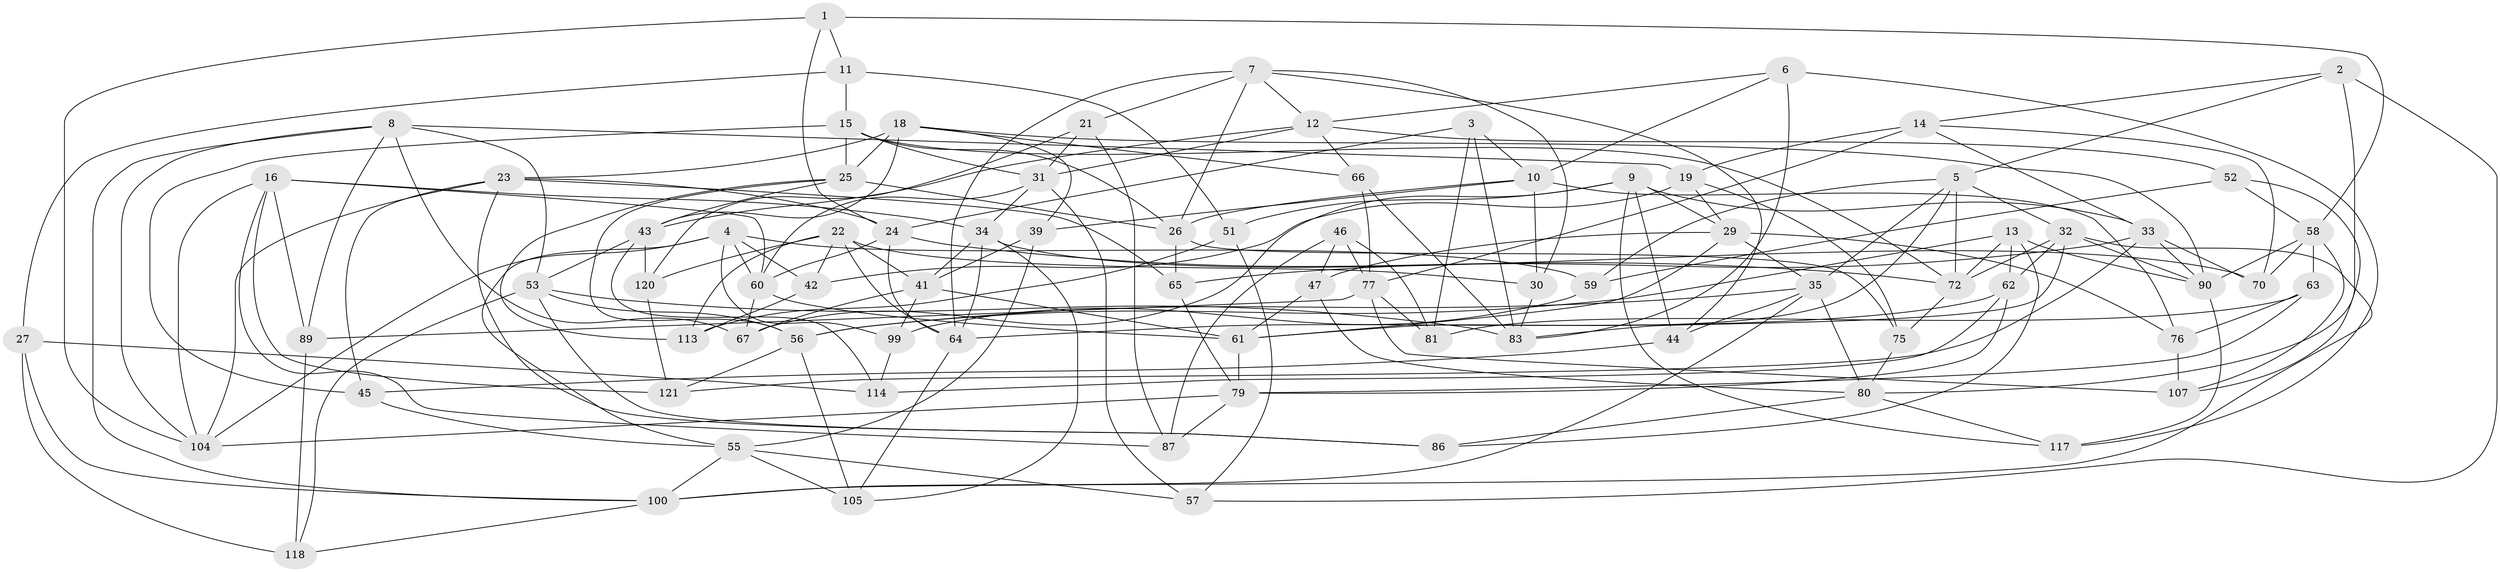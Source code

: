 // Generated by graph-tools (version 1.1) at 2025/24/03/03/25 07:24:24]
// undirected, 80 vertices, 200 edges
graph export_dot {
graph [start="1"]
  node [color=gray90,style=filled];
  1;
  2;
  3;
  4 [super="+109"];
  5 [super="+94"];
  6;
  7 [super="+36"];
  8 [super="+40"];
  9 [super="+50"];
  10 [super="+48"];
  11;
  12 [super="+38"];
  13 [super="+73"];
  14 [super="+17"];
  15 [super="+37"];
  16 [super="+28"];
  18 [super="+97"];
  19 [super="+20"];
  21;
  22 [super="+108"];
  23 [super="+49"];
  24 [super="+88"];
  25 [super="+71"];
  26 [super="+112"];
  27;
  29 [super="+85"];
  30;
  31 [super="+103"];
  32 [super="+95"];
  33 [super="+119"];
  34 [super="+101"];
  35 [super="+110"];
  39;
  41 [super="+92"];
  42;
  43 [super="+54"];
  44;
  45;
  46;
  47;
  51;
  52;
  53 [super="+82"];
  55 [super="+116"];
  56 [super="+78"];
  57;
  58 [super="+69"];
  59;
  60 [super="+68"];
  61 [super="+84"];
  62 [super="+111"];
  63;
  64 [super="+74"];
  65;
  66;
  67;
  70;
  72 [super="+98"];
  75;
  76;
  77 [super="+96"];
  79 [super="+91"];
  80 [super="+102"];
  81;
  83 [super="+115"];
  86;
  87;
  89;
  90 [super="+93"];
  99;
  100 [super="+106"];
  104 [super="+122"];
  105;
  107;
  113;
  114;
  117;
  118;
  120;
  121;
  1 -- 24;
  1 -- 11;
  1 -- 104;
  1 -- 58;
  2 -- 57;
  2 -- 5;
  2 -- 80;
  2 -- 14;
  3 -- 24;
  3 -- 81;
  3 -- 10;
  3 -- 83;
  4 -- 99;
  4 -- 59;
  4 -- 55;
  4 -- 104;
  4 -- 42;
  4 -- 60;
  5 -- 61;
  5 -- 35;
  5 -- 32;
  5 -- 59;
  5 -- 72;
  6 -- 117;
  6 -- 12;
  6 -- 10;
  6 -- 83;
  7 -- 21;
  7 -- 64;
  7 -- 30;
  7 -- 26;
  7 -- 12;
  7 -- 44;
  8 -- 19;
  8 -- 100;
  8 -- 89;
  8 -- 67;
  8 -- 104;
  8 -- 53;
  9 -- 51;
  9 -- 29;
  9 -- 117;
  9 -- 33;
  9 -- 67;
  9 -- 44;
  10 -- 30;
  10 -- 26;
  10 -- 76;
  10 -- 39;
  11 -- 27;
  11 -- 51;
  11 -- 15;
  12 -- 66;
  12 -- 43;
  12 -- 52;
  12 -- 31;
  13 -- 56;
  13 -- 62 [weight=2];
  13 -- 72;
  13 -- 86;
  13 -- 90;
  14 -- 77;
  14 -- 33;
  14 -- 70;
  14 -- 19 [weight=2];
  15 -- 72;
  15 -- 45;
  15 -- 25;
  15 -- 31;
  15 -- 26;
  16 -- 34;
  16 -- 89;
  16 -- 87;
  16 -- 121;
  16 -- 104;
  16 -- 60;
  18 -- 66;
  18 -- 43;
  18 -- 23;
  18 -- 25;
  18 -- 90;
  18 -- 39;
  19 -- 42;
  19 -- 29;
  19 -- 75;
  21 -- 120;
  21 -- 87;
  21 -- 31;
  22 -- 42;
  22 -- 41;
  22 -- 64;
  22 -- 120;
  22 -- 113;
  22 -- 30;
  23 -- 104;
  23 -- 45;
  23 -- 24;
  23 -- 65;
  23 -- 86;
  24 -- 64;
  24 -- 72;
  24 -- 60;
  25 -- 113;
  25 -- 56;
  25 -- 43;
  25 -- 26;
  26 -- 75;
  26 -- 65;
  27 -- 114;
  27 -- 118;
  27 -- 100;
  29 -- 76;
  29 -- 35;
  29 -- 61;
  29 -- 47;
  30 -- 83;
  31 -- 57;
  31 -- 60;
  31 -- 34;
  32 -- 83;
  32 -- 62;
  32 -- 90;
  32 -- 72;
  32 -- 100;
  33 -- 65;
  33 -- 90;
  33 -- 121;
  33 -- 70;
  34 -- 41;
  34 -- 70;
  34 -- 64;
  34 -- 105;
  35 -- 56;
  35 -- 100;
  35 -- 80;
  35 -- 44;
  39 -- 55;
  39 -- 41;
  41 -- 67;
  41 -- 99;
  41 -- 61;
  42 -- 113;
  43 -- 53;
  43 -- 120;
  43 -- 114;
  44 -- 45;
  45 -- 55;
  46 -- 87;
  46 -- 81;
  46 -- 77;
  46 -- 47;
  47 -- 61;
  47 -- 80;
  51 -- 57;
  51 -- 113;
  52 -- 58;
  52 -- 107;
  52 -- 59;
  53 -- 86;
  53 -- 83;
  53 -- 56;
  53 -- 118;
  55 -- 105;
  55 -- 100;
  55 -- 57;
  56 -- 105;
  56 -- 121;
  58 -- 63;
  58 -- 90;
  58 -- 107;
  58 -- 70;
  59 -- 99;
  60 -- 67;
  60 -- 61;
  61 -- 79;
  62 -- 64;
  62 -- 114;
  62 -- 79;
  63 -- 76;
  63 -- 81;
  63 -- 79;
  64 -- 105;
  65 -- 79;
  66 -- 83;
  66 -- 77;
  72 -- 75;
  75 -- 80;
  76 -- 107;
  77 -- 107;
  77 -- 81;
  77 -- 89;
  79 -- 87;
  79 -- 104;
  80 -- 117;
  80 -- 86;
  89 -- 118;
  90 -- 117;
  99 -- 114;
  100 -- 118;
  120 -- 121;
}
